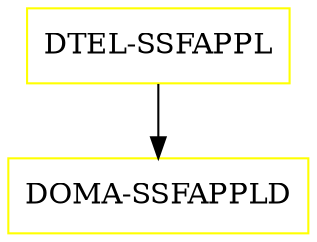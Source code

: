 digraph G {
  "DTEL-SSFAPPL" [shape=box,color=yellow];
  "DOMA-SSFAPPLD" [shape=box,color=yellow,URL="./DOMA_SSFAPPLD.html"];
  "DTEL-SSFAPPL" -> "DOMA-SSFAPPLD";
}

